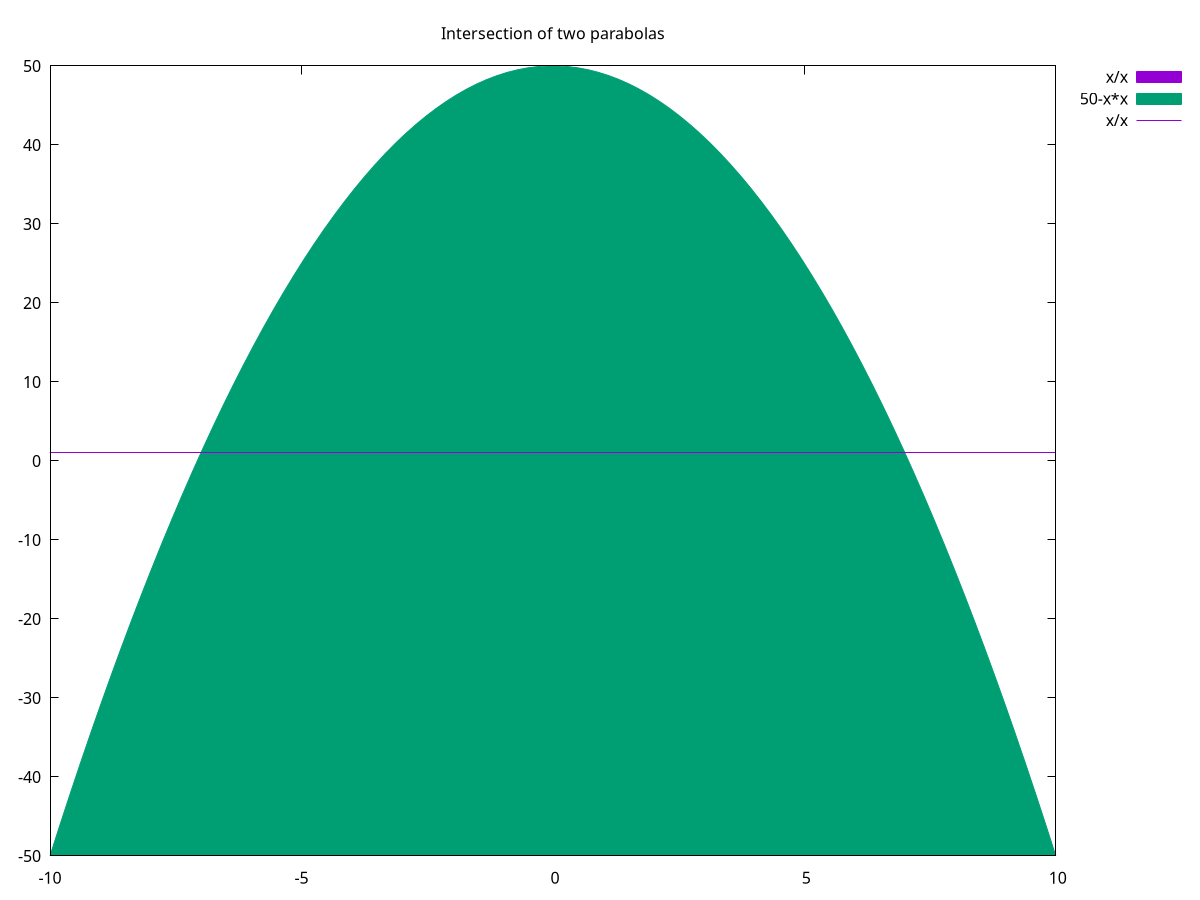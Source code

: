 #!/usr/bin/gnuplot -persist
# set terminal pngcairo  transparent enhanced font "arial,10" fontscale 1.0 size 600, 400 
# set output 'fillcrvs.2.png'
set key outside right top vertical Right noreverse enhanced autotitle nobox
unset parametric
set title "Intersection of two parabolas" 
set xrange [ * : * ] noreverse writeback
set x2range [ * : * ] noreverse writeback
set yrange [ * : * ] noreverse writeback
set y2range [ * : * ] noreverse writeback
set zrange [ * : * ] noreverse writeback
set cbrange [ * : * ] noreverse writeback
set rrange [ * : * ] noreverse writeback
set colorbox vertical origin screen 0.9, 0.2 size screen 0.05, 0.6 front  noinvert bdefault
NO_ANIMATION = 1
plot x/x with filledcurves, 50-x*x with filledcurves, x/x with line lt 1
